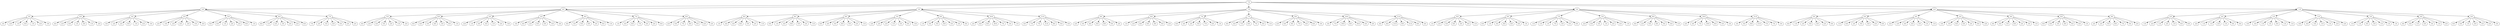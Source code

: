 digraph TreeGraph {
	node0 [label="7.0"];
	node0 -> node1;
	node1 [label="2.0"];
	node1 -> node2;
	node2 [label="3.0"];
	node2 -> node3;
	node3 [label="3.0"];
	node2 -> node4;
	node4 [label="-2.0"];
	node2 -> node5;
	node5 [label="-1.0"];
	node2 -> node6;
	node6 [label="0.0"];
	node2 -> node7;
	node7 [label="-1.0"];
	node2 -> node8;
	node8 [label="-2.0"];
	node2 -> node9;
	node9 [label="-3.0"];
	node1 -> node10;
	node10 [label="4.0"];
	node10 -> node11;
	node11 [label="4.0"];
	node10 -> node12;
	node12 [label="2.0"];
	node10 -> node13;
	node13 [label="0.0"];
	node10 -> node14;
	node14 [label="1.0"];
	node10 -> node15;
	node15 [label="0.0"];
	node10 -> node16;
	node16 [label="-1.0"];
	node10 -> node17;
	node17 [label="-2.0"];
	node1 -> node18;
	node18 [label="3.0"];
	node18 -> node19;
	node19 [label="3.0"];
	node18 -> node20;
	node20 [label="-2.0"];
	node18 -> node21;
	node21 [label="2.0"];
	node18 -> node22;
	node22 [label="0.0"];
	node18 -> node23;
	node23 [label="-1.0"];
	node18 -> node24;
	node24 [label="-2.0"];
	node18 -> node25;
	node25 [label="-3.0"];
	node1 -> node26;
	node26 [label="2.0"];
	node26 -> node27;
	node27 [label="2.0"];
	node26 -> node28;
	node28 [label="-3.0"];
	node26 -> node29;
	node29 [label="-2.0"];
	node26 -> node30;
	node30 [label="2.0"];
	node26 -> node31;
	node31 [label="-2.0"];
	node26 -> node32;
	node32 [label="-3.0"];
	node26 -> node33;
	node33 [label="-4.0"];
	node1 -> node34;
	node34 [label="5.0"];
	node34 -> node35;
	node35 [label="5.0"];
	node34 -> node36;
	node36 [label="0.0"];
	node34 -> node37;
	node37 [label="1.0"];
	node34 -> node38;
	node38 [label="2.0"];
	node34 -> node39;
	node39 [label="2.0"];
	node34 -> node40;
	node40 [label="0.0"];
	node34 -> node41;
	node41 [label="-1.0"];
	node1 -> node42;
	node42 [label="6.0"];
	node42 -> node43;
	node43 [label="6.0"];
	node42 -> node44;
	node44 [label="1.0"];
	node42 -> node45;
	node45 [label="2.0"];
	node42 -> node46;
	node46 [label="3.0"];
	node42 -> node47;
	node47 [label="2.0"];
	node42 -> node48;
	node48 [label="2.0"];
	node42 -> node49;
	node49 [label="0.0"];
	node1 -> node50;
	node50 [label="7.0"];
	node50 -> node51;
	node51 [label="7.0"];
	node50 -> node52;
	node52 [label="2.0"];
	node50 -> node53;
	node53 [label="3.0"];
	node50 -> node54;
	node54 [label="4.0"];
	node50 -> node55;
	node55 [label="3.0"];
	node50 -> node56;
	node56 [label="2.0"];
	node50 -> node57;
	node57 [label="2.0"];
	node0 -> node58;
	node58 [label="2.0"];
	node58 -> node59;
	node59 [label="5.0"];
	node59 -> node60;
	node60 [label="0.0"];
	node59 -> node61;
	node61 [label="2.0"];
	node59 -> node62;
	node62 [label="4.0"];
	node59 -> node63;
	node63 [label="5.0"];
	node59 -> node64;
	node64 [label="2.0"];
	node59 -> node65;
	node65 [label="-1.0"];
	node59 -> node66;
	node66 [label="-2.0"];
	node58 -> node67;
	node67 [label="6.0"];
	node67 -> node68;
	node68 [label="0.0"];
	node67 -> node69;
	node69 [label="4.0"];
	node67 -> node70;
	node70 [label="5.0"];
	node67 -> node71;
	node71 [label="6.0"];
	node67 -> node72;
	node72 [label="3.0"];
	node67 -> node73;
	node73 [label="0.0"];
	node67 -> node74;
	node74 [label="-1.0"];
	node58 -> node75;
	node75 [label="4.0"];
	node75 -> node76;
	node76 [label="-2.0"];
	node75 -> node77;
	node77 [label="1.0"];
	node75 -> node78;
	node78 [label="0.0"];
	node75 -> node79;
	node79 [label="4.0"];
	node75 -> node80;
	node80 [label="1.0"];
	node75 -> node81;
	node81 [label="-2.0"];
	node75 -> node82;
	node82 [label="-3.0"];
	node58 -> node83;
	node83 [label="2.0"];
	node83 -> node84;
	node84 [label="-3.0"];
	node83 -> node85;
	node85 [label="0.0"];
	node83 -> node86;
	node86 [label="2.0"];
	node83 -> node87;
	node87 [label="0.0"];
	node83 -> node88;
	node88 [label="0.0"];
	node83 -> node89;
	node89 [label="-3.0"];
	node83 -> node90;
	node90 [label="-4.0"];
	node58 -> node91;
	node91 [label="6.0"];
	node91 -> node92;
	node92 [label="0.0"];
	node91 -> node93;
	node93 [label="3.0"];
	node91 -> node94;
	node94 [label="5.0"];
	node91 -> node95;
	node95 [label="6.0"];
	node91 -> node96;
	node96 [label="2.0"];
	node91 -> node97;
	node97 [label="0.0"];
	node91 -> node98;
	node98 [label="-1.0"];
	node58 -> node99;
	node99 [label="7.0"];
	node99 -> node100;
	node100 [label="1.0"];
	node99 -> node101;
	node101 [label="4.0"];
	node99 -> node102;
	node102 [label="6.0"];
	node99 -> node103;
	node103 [label="7.0"];
	node99 -> node104;
	node104 [label="4.0"];
	node99 -> node105;
	node105 [label="2.0"];
	node99 -> node106;
	node106 [label="0.0"];
	node58 -> node107;
	node107 [label="8.0"];
	node107 -> node108;
	node108 [label="2.0"];
	node107 -> node109;
	node109 [label="5.0"];
	node107 -> node110;
	node110 [label="7.0"];
	node107 -> node111;
	node111 [label="8.0"];
	node107 -> node112;
	node112 [label="5.0"];
	node107 -> node113;
	node113 [label="2.0"];
	node107 -> node114;
	node114 [label="2.0"];
	node0 -> node115;
	node115 [label="3.0"];
	node115 -> node116;
	node116 [label="8.0"];
	node116 -> node117;
	node117 [label="1.0"];
	node116 -> node118;
	node118 [label="4.0"];
	node116 -> node119;
	node119 [label="4.0"];
	node116 -> node120;
	node120 [label="8.0"];
	node116 -> node121;
	node121 [label="5.0"];
	node116 -> node122;
	node122 [label="2.0"];
	node116 -> node123;
	node123 [label="-1.0"];
	node115 -> node124;
	node124 [label="8.0"];
	node124 -> node125;
	node125 [label="0.0"];
	node124 -> node126;
	node126 [label="1.0"];
	node124 -> node127;
	node127 [label="4.0"];
	node124 -> node128;
	node128 [label="8.0"];
	node124 -> node129;
	node129 [label="5.0"];
	node124 -> node130;
	node130 [label="2.0"];
	node124 -> node131;
	node131 [label="-1.0"];
	node115 -> node132;
	node132 [label="8.0"];
	node132 -> node133;
	node133 [label="0.0"];
	node132 -> node134;
	node134 [label="4.0"];
	node132 -> node135;
	node135 [label="5.0"];
	node132 -> node136;
	node136 [label="8.0"];
	node132 -> node137;
	node137 [label="5.0"];
	node132 -> node138;
	node138 [label="2.0"];
	node132 -> node139;
	node139 [label="-1.0"];
	node115 -> node140;
	node140 [label="3.0"];
	node140 -> node141;
	node141 [label="-2.0"];
	node140 -> node142;
	node142 [label="2.0"];
	node140 -> node143;
	node143 [label="2.0"];
	node140 -> node144;
	node144 [label="1.0"];
	node140 -> node145;
	node145 [label="3.0"];
	node140 -> node146;
	node146 [label="0.0"];
	node140 -> node147;
	node147 [label="-3.0"];
	node115 -> node148;
	node148 [label="9.0"];
	node148 -> node149;
	node149 [label="1.0"];
	node148 -> node150;
	node150 [label="5.0"];
	node148 -> node151;
	node151 [label="5.0"];
	node148 -> node152;
	node152 [label="9.0"];
	node148 -> node153;
	node153 [label="3.0"];
	node148 -> node154;
	node154 [label="3.0"];
	node148 -> node155;
	node155 [label="0.0"];
	node115 -> node156;
	node156 [label="10.0"];
	node156 -> node157;
	node157 [label="2.0"];
	node156 -> node158;
	node158 [label="6.0"];
	node156 -> node159;
	node159 [label="6.0"];
	node156 -> node160;
	node160 [label="10.0"];
	node156 -> node161;
	node161 [label="7.0"];
	node156 -> node162;
	node162 [label="3.0"];
	node156 -> node163;
	node163 [label="1.0"];
	node115 -> node164;
	node164 [label="11.0"];
	node164 -> node165;
	node165 [label="3.0"];
	node164 -> node166;
	node166 [label="7.0"];
	node164 -> node167;
	node167 [label="7.0"];
	node164 -> node168;
	node168 [label="11.0"];
	node164 -> node169;
	node169 [label="8.0"];
	node164 -> node170;
	node170 [label="5.0"];
	node164 -> node171;
	node171 [label="3.0"];
	node0 -> node172;
	node172 [label="7.0"];
	node172 -> node173;
	node173 [label="8.0"];
	node173 -> node174;
	node174 [label="2.0"];
	node173 -> node175;
	node175 [label="5.0"];
	node173 -> node176;
	node176 [label="8.0"];
	node173 -> node177;
	node177 [label="6.0"];
	node173 -> node178;
	node178 [label="8.0"];
	node173 -> node179;
	node179 [label="5.0"];
	node173 -> node180;
	node180 [label="2.0"];
	node172 -> node181;
	node181 [label="8.0"];
	node181 -> node182;
	node182 [label="1.0"];
	node181 -> node183;
	node183 [label="2.0"];
	node181 -> node184;
	node184 [label="8.0"];
	node181 -> node185;
	node185 [label="6.0"];
	node181 -> node186;
	node186 [label="8.0"];
	node181 -> node187;
	node187 [label="5.0"];
	node181 -> node188;
	node188 [label="2.0"];
	node172 -> node189;
	node189 [label="7.0"];
	node189 -> node190;
	node190 [label="0.0"];
	node189 -> node191;
	node191 [label="4.0"];
	node189 -> node192;
	node192 [label="2.0"];
	node189 -> node193;
	node193 [label="5.0"];
	node189 -> node194;
	node194 [label="7.0"];
	node189 -> node195;
	node195 [label="4.0"];
	node189 -> node196;
	node196 [label="1.0"];
	node172 -> node197;
	node197 [label="7.0"];
	node197 -> node198;
	node198 [label="0.0"];
	node197 -> node199;
	node199 [label="4.0"];
	node197 -> node200;
	node200 [label="7.0"];
	node197 -> node201;
	node201 [label="6.0"];
	node197 -> node202;
	node202 [label="7.0"];
	node197 -> node203;
	node203 [label="4.0"];
	node197 -> node204;
	node204 [label="1.0"];
	node172 -> node205;
	node205 [label="9.0"];
	node205 -> node206;
	node206 [label="2.0"];
	node205 -> node207;
	node207 [label="6.0"];
	node205 -> node208;
	node208 [label="9.0"];
	node205 -> node209;
	node209 [label="7.0"];
	node205 -> node210;
	node210 [label="4.0"];
	node205 -> node211;
	node211 [label="6.0"];
	node205 -> node212;
	node212 [label="3.0"];
	node172 -> node213;
	node213 [label="10.0"];
	node213 -> node214;
	node214 [label="3.0"];
	node213 -> node215;
	node215 [label="7.0"];
	node213 -> node216;
	node216 [label="10.0"];
	node213 -> node217;
	node217 [label="8.0"];
	node213 -> node218;
	node218 [label="10.0"];
	node213 -> node219;
	node219 [label="4.0"];
	node213 -> node220;
	node220 [label="4.0"];
	node172 -> node221;
	node221 [label="11.0"];
	node221 -> node222;
	node222 [label="4.0"];
	node221 -> node223;
	node223 [label="8.0"];
	node221 -> node224;
	node224 [label="11.0"];
	node221 -> node225;
	node225 [label="9.0"];
	node221 -> node226;
	node226 [label="11.0"];
	node221 -> node227;
	node227 [label="8.0"];
	node221 -> node228;
	node228 [label="4.0"];
	node0 -> node229;
	node229 [label="3.0"];
	node229 -> node230;
	node230 [label="8.0"];
	node230 -> node231;
	node231 [label="1.0"];
	node230 -> node232;
	node232 [label="2.0"];
	node230 -> node233;
	node233 [label="5.0"];
	node230 -> node234;
	node234 [label="8.0"];
	node230 -> node235;
	node235 [label="4.0"];
	node230 -> node236;
	node236 [label="4.0"];
	node230 -> node237;
	node237 [label="1.0"];
	node229 -> node238;
	node238 [label="8.0"];
	node238 -> node239;
	node239 [label="0.0"];
	node238 -> node240;
	node240 [label="1.0"];
	node238 -> node241;
	node241 [label="5.0"];
	node238 -> node242;
	node242 [label="8.0"];
	node238 -> node243;
	node243 [label="4.0"];
	node238 -> node244;
	node244 [label="4.0"];
	node238 -> node245;
	node245 [label="1.0"];
	node229 -> node246;
	node246 [label="7.0"];
	node246 -> node247;
	node247 [label="-1.0"];
	node246 -> node248;
	node248 [label="1.0"];
	node246 -> node249;
	node249 [label="1.0"];
	node246 -> node250;
	node250 [label="7.0"];
	node246 -> node251;
	node251 [label="3.0"];
	node246 -> node252;
	node252 [label="3.0"];
	node246 -> node253;
	node253 [label="0.0"];
	node229 -> node254;
	node254 [label="3.0"];
	node254 -> node255;
	node255 [label="-2.0"];
	node254 -> node256;
	node256 [label="0.0"];
	node254 -> node257;
	node257 [label="3.0"];
	node254 -> node258;
	node258 [label="1.0"];
	node254 -> node259;
	node259 [label="2.0"];
	node254 -> node260;
	node260 [label="2.0"];
	node254 -> node261;
	node261 [label="-1.0"];
	node229 -> node262;
	node262 [label="8.0"];
	node262 -> node263;
	node263 [label="0.0"];
	node262 -> node264;
	node264 [label="2.0"];
	node262 -> node265;
	node265 [label="5.0"];
	node262 -> node266;
	node266 [label="8.0"];
	node262 -> node267;
	node267 [label="5.0"];
	node262 -> node268;
	node268 [label="4.0"];
	node262 -> node269;
	node269 [label="1.0"];
	node229 -> node270;
	node270 [label="10.0"];
	node270 -> node271;
	node271 [label="2.0"];
	node270 -> node272;
	node272 [label="4.0"];
	node270 -> node273;
	node273 [label="7.0"];
	node270 -> node274;
	node274 [label="10.0"];
	node270 -> node275;
	node275 [label="6.0"];
	node270 -> node276;
	node276 [label="3.0"];
	node270 -> node277;
	node277 [label="3.0"];
	node229 -> node278;
	node278 [label="11.0"];
	node278 -> node279;
	node279 [label="3.0"];
	node278 -> node280;
	node280 [label="5.0"];
	node278 -> node281;
	node281 [label="8.0"];
	node278 -> node282;
	node282 [label="11.0"];
	node278 -> node283;
	node283 [label="7.0"];
	node278 -> node284;
	node284 [label="7.0"];
	node278 -> node285;
	node285 [label="3.0"];
	node0 -> node286;
	node286 [label="2.0"];
	node286 -> node287;
	node287 [label="5.0"];
	node287 -> node288;
	node288 [label="0.0"];
	node287 -> node289;
	node289 [label="-1.0"];
	node287 -> node290;
	node290 [label="2.0"];
	node287 -> node291;
	node291 [label="5.0"];
	node287 -> node292;
	node292 [label="4.0"];
	node287 -> node293;
	node293 [label="2.0"];
	node287 -> node294;
	node294 [label="0.0"];
	node286 -> node295;
	node295 [label="5.0"];
	node295 -> node296;
	node296 [label="-1.0"];
	node295 -> node297;
	node297 [label="0.0"];
	node295 -> node298;
	node298 [label="2.0"];
	node295 -> node299;
	node299 [label="5.0"];
	node295 -> node300;
	node300 [label="4.0"];
	node295 -> node301;
	node301 [label="2.0"];
	node295 -> node302;
	node302 [label="0.0"];
	node286 -> node303;
	node303 [label="4.0"];
	node303 -> node304;
	node304 [label="-2.0"];
	node303 -> node305;
	node305 [label="-2.0"];
	node303 -> node306;
	node306 [label="0.0"];
	node303 -> node307;
	node307 [label="4.0"];
	node303 -> node308;
	node308 [label="3.0"];
	node303 -> node309;
	node309 [label="1.0"];
	node303 -> node310;
	node310 [label="-1.0"];
	node286 -> node311;
	node311 [label="2.0"];
	node311 -> node312;
	node312 [label="-3.0"];
	node311 -> node313;
	node313 [label="-3.0"];
	node311 -> node314;
	node314 [label="0.0"];
	node311 -> node315;
	node315 [label="0.0"];
	node311 -> node316;
	node316 [label="2.0"];
	node311 -> node317;
	node317 [label="0.0"];
	node311 -> node318;
	node318 [label="-2.0"];
	node286 -> node319;
	node319 [label="6.0"];
	node319 -> node320;
	node320 [label="0.0"];
	node319 -> node321;
	node321 [label="0.0"];
	node319 -> node322;
	node322 [label="3.0"];
	node319 -> node323;
	node323 [label="6.0"];
	node319 -> node324;
	node324 [label="2.0"];
	node319 -> node325;
	node325 [label="3.0"];
	node319 -> node326;
	node326 [label="1.0"];
	node286 -> node327;
	node327 [label="6.0"];
	node327 -> node328;
	node328 [label="0.0"];
	node327 -> node329;
	node329 [label="0.0"];
	node327 -> node330;
	node330 [label="3.0"];
	node327 -> node331;
	node331 [label="6.0"];
	node327 -> node332;
	node332 [label="5.0"];
	node327 -> node333;
	node333 [label="4.0"];
	node327 -> node334;
	node334 [label="1.0"];
	node286 -> node335;
	node335 [label="8.0"];
	node335 -> node336;
	node336 [label="2.0"];
	node335 -> node337;
	node337 [label="2.0"];
	node335 -> node338;
	node338 [label="5.0"];
	node335 -> node339;
	node339 [label="8.0"];
	node335 -> node340;
	node340 [label="7.0"];
	node335 -> node341;
	node341 [label="5.0"];
	node335 -> node342;
	node342 [label="2.0"];
	node0 -> node343;
	node343 [label="-1.0"];
	node343 -> node344;
	node344 [label="2.0"];
	node344 -> node345;
	node345 [label="-1.0"];
	node344 -> node346;
	node346 [label="-2.0"];
	node344 -> node347;
	node347 [label="-1.0"];
	node344 -> node348;
	node348 [label="2.0"];
	node344 -> node349;
	node349 [label="1.0"];
	node344 -> node350;
	node350 [label="0.0"];
	node344 -> node351;
	node351 [label="0.0"];
	node343 -> node352;
	node352 [label="2.0"];
	node352 -> node353;
	node353 [label="-2.0"];
	node352 -> node354;
	node354 [label="-1.0"];
	node352 -> node355;
	node355 [label="-1.0"];
	node352 -> node356;
	node356 [label="2.0"];
	node352 -> node357;
	node357 [label="1.0"];
	node352 -> node358;
	node358 [label="0.0"];
	node352 -> node359;
	node359 [label="0.0"];
	node343 -> node360;
	node360 [label="1.0"];
	node360 -> node361;
	node361 [label="-3.0"];
	node360 -> node362;
	node362 [label="-3.0"];
	node360 -> node363;
	node363 [label="-1.0"];
	node360 -> node364;
	node364 [label="1.0"];
	node360 -> node365;
	node365 [label="0.0"];
	node360 -> node366;
	node366 [label="-1.0"];
	node360 -> node367;
	node367 [label="-1.0"];
	node343 -> node368;
	node368 [label="-1.0"];
	node368 -> node369;
	node369 [label="-4.0"];
	node368 -> node370;
	node370 [label="-4.0"];
	node368 -> node371;
	node371 [label="-3.0"];
	node368 -> node372;
	node372 [label="-1.0"];
	node368 -> node373;
	node373 [label="-1.0"];
	node368 -> node374;
	node374 [label="-2.0"];
	node368 -> node375;
	node375 [label="-2.0"];
	node343 -> node376;
	node376 [label="3.0"];
	node376 -> node377;
	node377 [label="-1.0"];
	node376 -> node378;
	node378 [label="-1.0"];
	node376 -> node379;
	node379 [label="0.0"];
	node376 -> node380;
	node380 [label="3.0"];
	node376 -> node381;
	node381 [label="1.0"];
	node376 -> node382;
	node382 [label="1.0"];
	node376 -> node383;
	node383 [label="1.0"];
	node343 -> node384;
	node384 [label="4.0"];
	node384 -> node385;
	node385 [label="0.0"];
	node384 -> node386;
	node386 [label="0.0"];
	node384 -> node387;
	node387 [label="1.0"];
	node384 -> node388;
	node388 [label="4.0"];
	node384 -> node389;
	node389 [label="3.0"];
	node384 -> node390;
	node390 [label="1.0"];
	node384 -> node391;
	node391 [label="2.0"];
	node343 -> node392;
	node392 [label="4.0"];
	node392 -> node393;
	node393 [label="0.0"];
	node392 -> node394;
	node394 [label="0.0"];
	node392 -> node395;
	node395 [label="1.0"];
	node392 -> node396;
	node396 [label="4.0"];
	node392 -> node397;
	node397 [label="3.0"];
	node392 -> node398;
	node398 [label="2.0"];
	node392 -> node399;
	node399 [label="3.0"];
}
